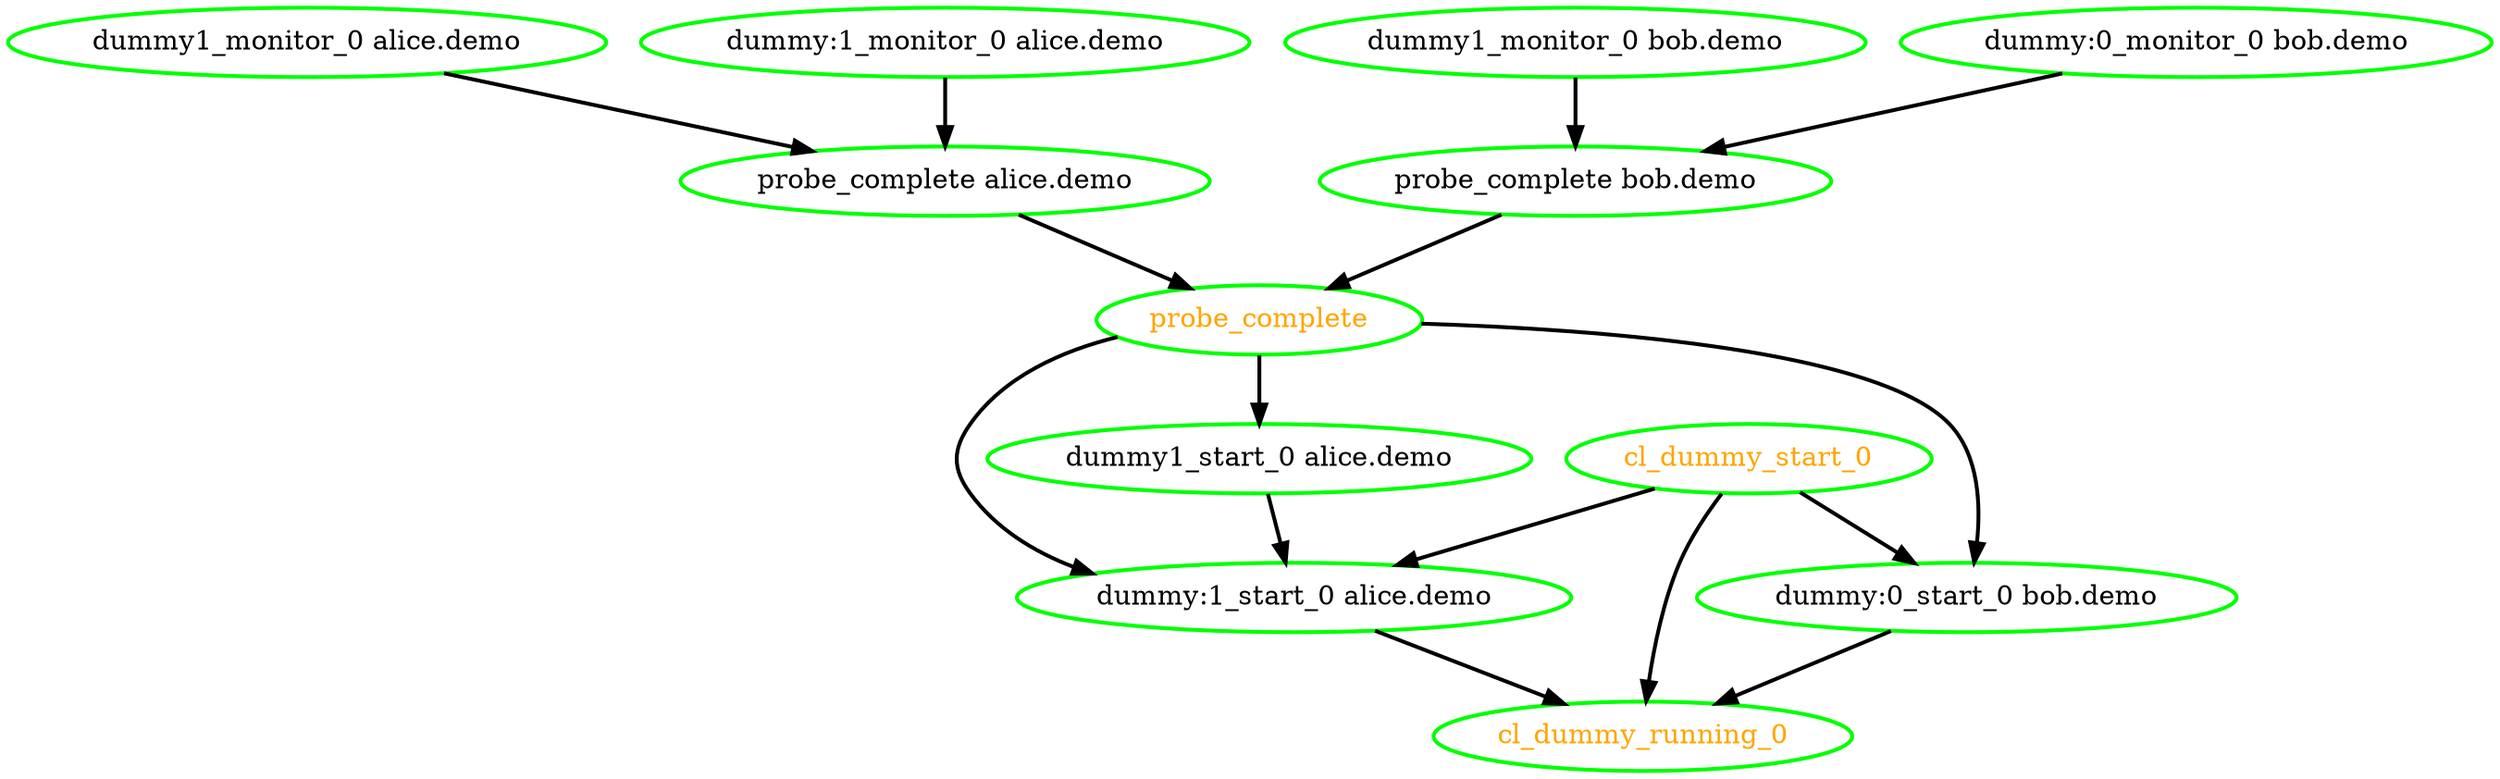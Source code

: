 digraph "g" {
"cl_dummy_running_0" [ style=bold color="green" fontcolor="orange"  ]
"cl_dummy_start_0" -> "cl_dummy_running_0" [ style = bold]
"cl_dummy_start_0" -> "dummy:0_start_0 bob.demo" [ style = bold]
"cl_dummy_start_0" -> "dummy:1_start_0 alice.demo" [ style = bold]
"cl_dummy_start_0" [ style=bold color="green" fontcolor="orange"  ]
"dummy1_monitor_0 alice.demo" -> "probe_complete alice.demo" [ style = bold]
"dummy1_monitor_0 alice.demo" [ style=bold color="green" fontcolor="black"  ]
"dummy1_monitor_0 bob.demo" -> "probe_complete bob.demo" [ style = bold]
"dummy1_monitor_0 bob.demo" [ style=bold color="green" fontcolor="black"  ]
"dummy1_start_0 alice.demo" -> "dummy:1_start_0 alice.demo" [ style = bold]
"dummy1_start_0 alice.demo" [ style=bold color="green" fontcolor="black"  ]
"dummy:0_monitor_0 bob.demo" -> "probe_complete bob.demo" [ style = bold]
"dummy:0_monitor_0 bob.demo" [ style=bold color="green" fontcolor="black"  ]
"dummy:0_start_0 bob.demo" -> "cl_dummy_running_0" [ style = bold]
"dummy:0_start_0 bob.demo" [ style=bold color="green" fontcolor="black"  ]
"dummy:1_monitor_0 alice.demo" -> "probe_complete alice.demo" [ style = bold]
"dummy:1_monitor_0 alice.demo" [ style=bold color="green" fontcolor="black"  ]
"dummy:1_start_0 alice.demo" -> "cl_dummy_running_0" [ style = bold]
"dummy:1_start_0 alice.demo" [ style=bold color="green" fontcolor="black"  ]
"probe_complete alice.demo" -> "probe_complete" [ style = bold]
"probe_complete alice.demo" [ style=bold color="green" fontcolor="black"  ]
"probe_complete bob.demo" -> "probe_complete" [ style = bold]
"probe_complete bob.demo" [ style=bold color="green" fontcolor="black"  ]
"probe_complete" -> "dummy1_start_0 alice.demo" [ style = bold]
"probe_complete" -> "dummy:0_start_0 bob.demo" [ style = bold]
"probe_complete" -> "dummy:1_start_0 alice.demo" [ style = bold]
"probe_complete" [ style=bold color="green" fontcolor="orange"  ]
}
